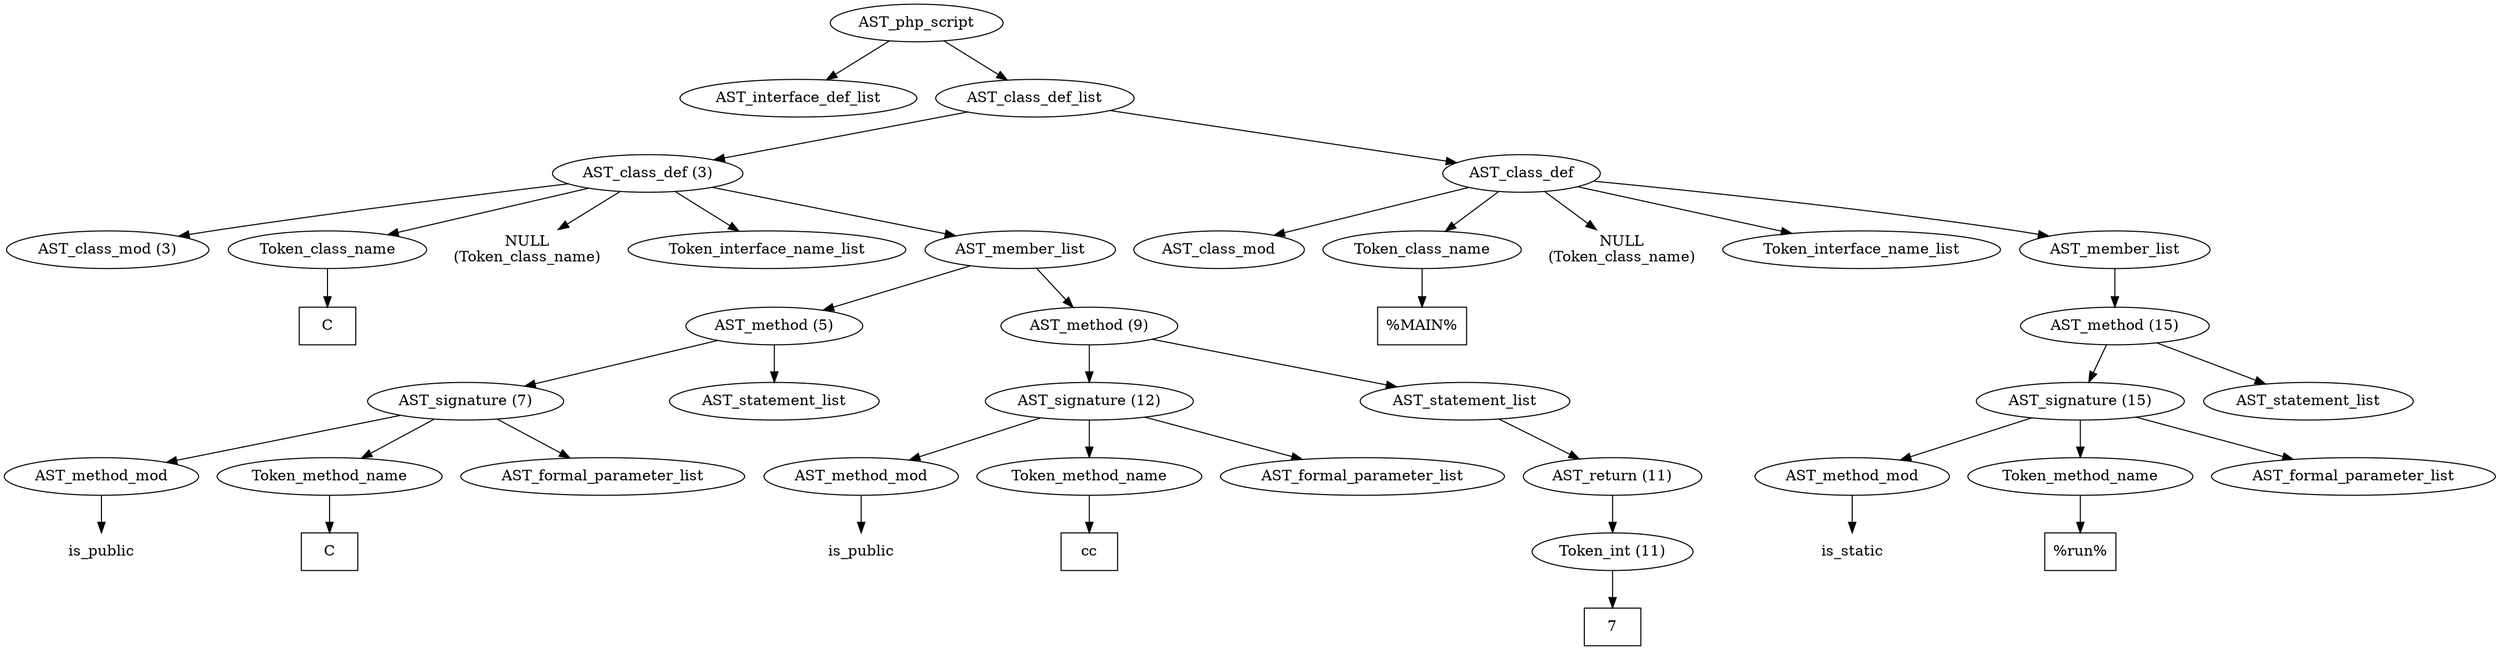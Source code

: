 /*
 * AST in dot format generated by phc -- the PHP compiler
 */

digraph AST {
node_0 [label="AST_php_script"];
node_1 [label="AST_interface_def_list"];
node_2 [label="AST_class_def_list"];
node_3 [label="AST_class_def (3)"];
node_4 [label="AST_class_mod (3)"];
node_5 [label="Token_class_name"];
node_6 [label="C", shape=box]
node_5 -> node_6;
node_7 [label="NULL\n(Token_class_name)", shape=plaintext]
node_8 [label="Token_interface_name_list"];
node_9 [label="AST_member_list"];
node_10 [label="AST_method (5)"];
node_11 [label="AST_signature (7)"];
node_12 [label="AST_method_mod"];
node_13 [label="is_public", shape=plaintext]
node_12 -> node_13;
node_14 [label="Token_method_name"];
node_15 [label="C", shape=box]
node_14 -> node_15;
node_16 [label="AST_formal_parameter_list"];
node_11 -> node_16;
node_11 -> node_14;
node_11 -> node_12;
node_17 [label="AST_statement_list"];
node_10 -> node_17;
node_10 -> node_11;
node_18 [label="AST_method (9)"];
node_19 [label="AST_signature (12)"];
node_20 [label="AST_method_mod"];
node_21 [label="is_public", shape=plaintext]
node_20 -> node_21;
node_22 [label="Token_method_name"];
node_23 [label="cc", shape=box]
node_22 -> node_23;
node_24 [label="AST_formal_parameter_list"];
node_19 -> node_24;
node_19 -> node_22;
node_19 -> node_20;
node_25 [label="AST_statement_list"];
node_26 [label="AST_return (11)"];
node_27 [label="Token_int (11)"];
node_28 [label="7", shape=box]
node_27 -> node_28;
node_26 -> node_27;
node_25 -> node_26;
node_18 -> node_25;
node_18 -> node_19;
node_9 -> node_18;
node_9 -> node_10;
node_3 -> node_9;
node_3 -> node_8;
node_3 -> node_7;
node_3 -> node_5;
node_3 -> node_4;
node_29 [label="AST_class_def"];
node_30 [label="AST_class_mod"];
node_31 [label="Token_class_name"];
node_32 [label="%MAIN%", shape=box]
node_31 -> node_32;
node_33 [label="NULL\n(Token_class_name)", shape=plaintext]
node_34 [label="Token_interface_name_list"];
node_35 [label="AST_member_list"];
node_36 [label="AST_method (15)"];
node_37 [label="AST_signature (15)"];
node_38 [label="AST_method_mod"];
node_39 [label="is_static", shape=plaintext]
node_38 -> node_39;
node_40 [label="Token_method_name"];
node_41 [label="%run%", shape=box]
node_40 -> node_41;
node_42 [label="AST_formal_parameter_list"];
node_37 -> node_42;
node_37 -> node_40;
node_37 -> node_38;
node_43 [label="AST_statement_list"];
node_36 -> node_43;
node_36 -> node_37;
node_35 -> node_36;
node_29 -> node_35;
node_29 -> node_34;
node_29 -> node_33;
node_29 -> node_31;
node_29 -> node_30;
node_2 -> node_29;
node_2 -> node_3;
node_0 -> node_2;
node_0 -> node_1;
}
